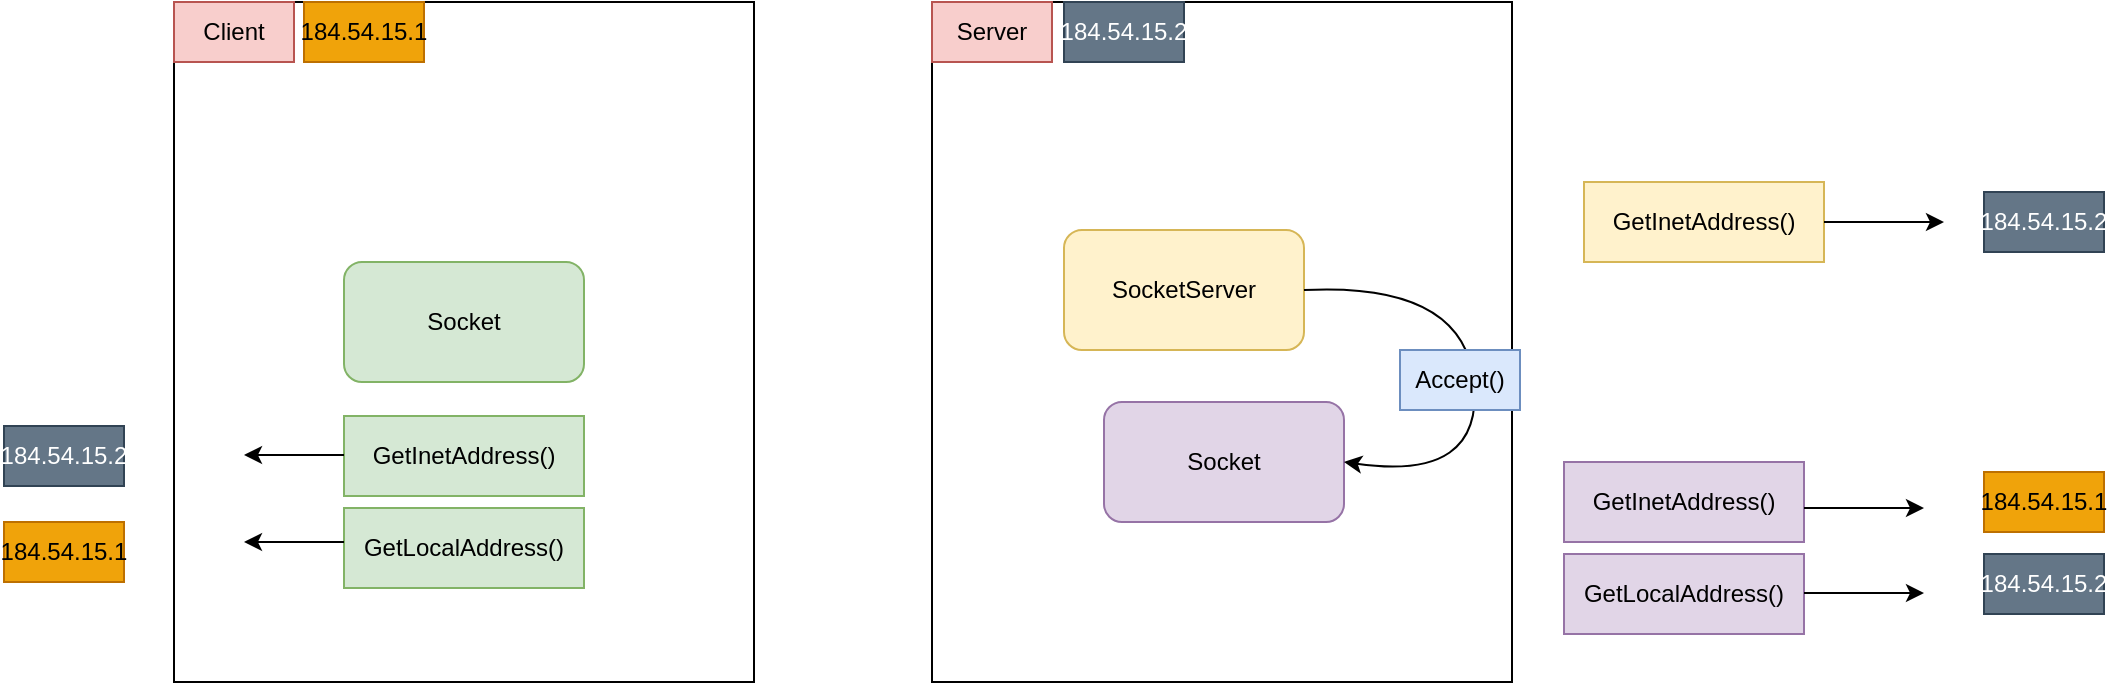 <mxfile version="22.1.17" type="device">
  <diagram name="Page-1" id="7O14WFRHiSRm2pHiblEw">
    <mxGraphModel dx="2247" dy="732" grid="1" gridSize="10" guides="1" tooltips="1" connect="1" arrows="1" fold="1" page="1" pageScale="1" pageWidth="827" pageHeight="1169" math="0" shadow="0">
      <root>
        <mxCell id="0" />
        <mxCell id="1" parent="0" />
        <mxCell id="aXEM7YFIjD667TctrZBr-5" value="" style="rounded=0;whiteSpace=wrap;html=1;" vertex="1" parent="1">
          <mxGeometry x="414" y="90" width="290" height="340" as="geometry" />
        </mxCell>
        <mxCell id="aXEM7YFIjD667TctrZBr-6" value="" style="rounded=0;whiteSpace=wrap;html=1;" vertex="1" parent="1">
          <mxGeometry x="35" y="90" width="290" height="340" as="geometry" />
        </mxCell>
        <mxCell id="aXEM7YFIjD667TctrZBr-1" value="Socket" style="rounded=1;whiteSpace=wrap;html=1;fillColor=#d5e8d4;strokeColor=#82b366;" vertex="1" parent="1">
          <mxGeometry x="120" y="220" width="120" height="60" as="geometry" />
        </mxCell>
        <mxCell id="aXEM7YFIjD667TctrZBr-2" value="SocketServer" style="rounded=1;whiteSpace=wrap;html=1;fillColor=#fff2cc;strokeColor=#d6b656;" vertex="1" parent="1">
          <mxGeometry x="480" y="204" width="120" height="60" as="geometry" />
        </mxCell>
        <mxCell id="aXEM7YFIjD667TctrZBr-3" value="Socket" style="rounded=1;whiteSpace=wrap;html=1;fillColor=#e1d5e7;strokeColor=#9673a6;" vertex="1" parent="1">
          <mxGeometry x="500" y="290" width="120" height="60" as="geometry" />
        </mxCell>
        <mxCell id="aXEM7YFIjD667TctrZBr-7" value="Client" style="text;html=1;strokeColor=#b85450;fillColor=#f8cecc;align=center;verticalAlign=middle;whiteSpace=wrap;rounded=0;" vertex="1" parent="1">
          <mxGeometry x="35" y="90" width="60" height="30" as="geometry" />
        </mxCell>
        <mxCell id="aXEM7YFIjD667TctrZBr-8" value="Server" style="text;html=1;strokeColor=#b85450;fillColor=#f8cecc;align=center;verticalAlign=middle;whiteSpace=wrap;rounded=0;" vertex="1" parent="1">
          <mxGeometry x="414" y="90" width="60" height="30" as="geometry" />
        </mxCell>
        <mxCell id="aXEM7YFIjD667TctrZBr-9" value="" style="curved=1;endArrow=classic;html=1;rounded=0;exitX=1;exitY=0.5;exitDx=0;exitDy=0;entryX=1;entryY=0.5;entryDx=0;entryDy=0;" edge="1" parent="1" source="aXEM7YFIjD667TctrZBr-2" target="aXEM7YFIjD667TctrZBr-3">
          <mxGeometry width="50" height="50" relative="1" as="geometry">
            <mxPoint x="650" y="480" as="sourcePoint" />
            <mxPoint x="700" y="430" as="targetPoint" />
            <Array as="points">
              <mxPoint x="680" y="230" />
              <mxPoint x="690" y="330" />
            </Array>
          </mxGeometry>
        </mxCell>
        <mxCell id="aXEM7YFIjD667TctrZBr-12" value="Accept()" style="text;html=1;strokeColor=#6c8ebf;fillColor=#dae8fc;align=center;verticalAlign=middle;whiteSpace=wrap;rounded=0;" vertex="1" parent="1">
          <mxGeometry x="648" y="264" width="60" height="30" as="geometry" />
        </mxCell>
        <mxCell id="aXEM7YFIjD667TctrZBr-15" value="GetLocalAddress()" style="rounded=0;whiteSpace=wrap;html=1;fillColor=#e1d5e7;strokeColor=#9673a6;" vertex="1" parent="1">
          <mxGeometry x="730" y="366" width="120" height="40" as="geometry" />
        </mxCell>
        <mxCell id="aXEM7YFIjD667TctrZBr-16" value="GetInetAddress()" style="rounded=0;whiteSpace=wrap;html=1;fillColor=#fff2cc;strokeColor=#d6b656;" vertex="1" parent="1">
          <mxGeometry x="740" y="180" width="120" height="40" as="geometry" />
        </mxCell>
        <mxCell id="aXEM7YFIjD667TctrZBr-17" value="GetInetAddress()" style="rounded=0;whiteSpace=wrap;html=1;fillColor=#e1d5e7;strokeColor=#9673a6;" vertex="1" parent="1">
          <mxGeometry x="730" y="320" width="120" height="40" as="geometry" />
        </mxCell>
        <mxCell id="aXEM7YFIjD667TctrZBr-18" value="GetLocalAddress()" style="rounded=0;whiteSpace=wrap;html=1;fillColor=#d5e8d4;strokeColor=#82b366;" vertex="1" parent="1">
          <mxGeometry x="120" y="343" width="120" height="40" as="geometry" />
        </mxCell>
        <mxCell id="aXEM7YFIjD667TctrZBr-19" value="GetInetAddress()" style="rounded=0;whiteSpace=wrap;html=1;fillColor=#d5e8d4;strokeColor=#82b366;" vertex="1" parent="1">
          <mxGeometry x="120" y="297" width="120" height="40" as="geometry" />
        </mxCell>
        <mxCell id="aXEM7YFIjD667TctrZBr-20" value="" style="endArrow=classic;html=1;rounded=0;exitX=1;exitY=0.5;exitDx=0;exitDy=0;" edge="1" parent="1" source="aXEM7YFIjD667TctrZBr-16">
          <mxGeometry width="50" height="50" relative="1" as="geometry">
            <mxPoint x="970" y="280" as="sourcePoint" />
            <mxPoint x="920" y="200" as="targetPoint" />
          </mxGeometry>
        </mxCell>
        <mxCell id="aXEM7YFIjD667TctrZBr-21" value="" style="endArrow=classic;html=1;rounded=0;exitX=1;exitY=0.5;exitDx=0;exitDy=0;" edge="1" parent="1">
          <mxGeometry width="50" height="50" relative="1" as="geometry">
            <mxPoint x="850" y="343" as="sourcePoint" />
            <mxPoint x="910" y="343" as="targetPoint" />
          </mxGeometry>
        </mxCell>
        <mxCell id="aXEM7YFIjD667TctrZBr-22" value="" style="endArrow=classic;html=1;rounded=0;exitX=1;exitY=0.5;exitDx=0;exitDy=0;" edge="1" parent="1">
          <mxGeometry width="50" height="50" relative="1" as="geometry">
            <mxPoint x="850" y="385.5" as="sourcePoint" />
            <mxPoint x="910" y="385.5" as="targetPoint" />
          </mxGeometry>
        </mxCell>
        <mxCell id="aXEM7YFIjD667TctrZBr-23" value="" style="endArrow=classic;html=1;rounded=0;exitX=1;exitY=0.5;exitDx=0;exitDy=0;" edge="1" parent="1">
          <mxGeometry width="50" height="50" relative="1" as="geometry">
            <mxPoint x="120" y="316.5" as="sourcePoint" />
            <mxPoint x="70" y="316.5" as="targetPoint" />
          </mxGeometry>
        </mxCell>
        <mxCell id="aXEM7YFIjD667TctrZBr-24" value="" style="endArrow=classic;html=1;rounded=0;exitX=1;exitY=0.5;exitDx=0;exitDy=0;" edge="1" parent="1">
          <mxGeometry width="50" height="50" relative="1" as="geometry">
            <mxPoint x="120" y="360" as="sourcePoint" />
            <mxPoint x="70" y="360" as="targetPoint" />
          </mxGeometry>
        </mxCell>
        <mxCell id="aXEM7YFIjD667TctrZBr-25" value="184.54.15.1" style="text;html=1;strokeColor=#BD7000;fillColor=#f0a30a;align=center;verticalAlign=middle;whiteSpace=wrap;rounded=0;fontColor=#000000;" vertex="1" parent="1">
          <mxGeometry x="100" y="90" width="60" height="30" as="geometry" />
        </mxCell>
        <mxCell id="aXEM7YFIjD667TctrZBr-28" value="184.54.15.2" style="text;html=1;strokeColor=#314354;fillColor=#647687;align=center;verticalAlign=middle;whiteSpace=wrap;rounded=0;fontColor=#ffffff;" vertex="1" parent="1">
          <mxGeometry x="480" y="90" width="60" height="30" as="geometry" />
        </mxCell>
        <mxCell id="aXEM7YFIjD667TctrZBr-29" value="184.54.15.2" style="text;html=1;strokeColor=#314354;fillColor=#647687;align=center;verticalAlign=middle;whiteSpace=wrap;rounded=0;fontColor=#ffffff;" vertex="1" parent="1">
          <mxGeometry x="-50" y="302" width="60" height="30" as="geometry" />
        </mxCell>
        <mxCell id="aXEM7YFIjD667TctrZBr-31" value="184.54.15.1" style="text;html=1;strokeColor=#BD7000;fillColor=#f0a30a;align=center;verticalAlign=middle;whiteSpace=wrap;rounded=0;fontColor=#000000;" vertex="1" parent="1">
          <mxGeometry x="940" y="325" width="60" height="30" as="geometry" />
        </mxCell>
        <mxCell id="aXEM7YFIjD667TctrZBr-32" value="184.54.15.1" style="text;html=1;strokeColor=#BD7000;fillColor=#f0a30a;align=center;verticalAlign=middle;whiteSpace=wrap;rounded=0;fontColor=#000000;" vertex="1" parent="1">
          <mxGeometry x="-50" y="350" width="60" height="30" as="geometry" />
        </mxCell>
        <mxCell id="aXEM7YFIjD667TctrZBr-34" value="184.54.15.2" style="text;html=1;strokeColor=#314354;fillColor=#647687;align=center;verticalAlign=middle;whiteSpace=wrap;rounded=0;fontColor=#ffffff;" vertex="1" parent="1">
          <mxGeometry x="940" y="185" width="60" height="30" as="geometry" />
        </mxCell>
        <mxCell id="aXEM7YFIjD667TctrZBr-35" value="184.54.15.2" style="text;html=1;strokeColor=#314354;fillColor=#647687;align=center;verticalAlign=middle;whiteSpace=wrap;rounded=0;fontColor=#ffffff;" vertex="1" parent="1">
          <mxGeometry x="940" y="366" width="60" height="30" as="geometry" />
        </mxCell>
      </root>
    </mxGraphModel>
  </diagram>
</mxfile>
